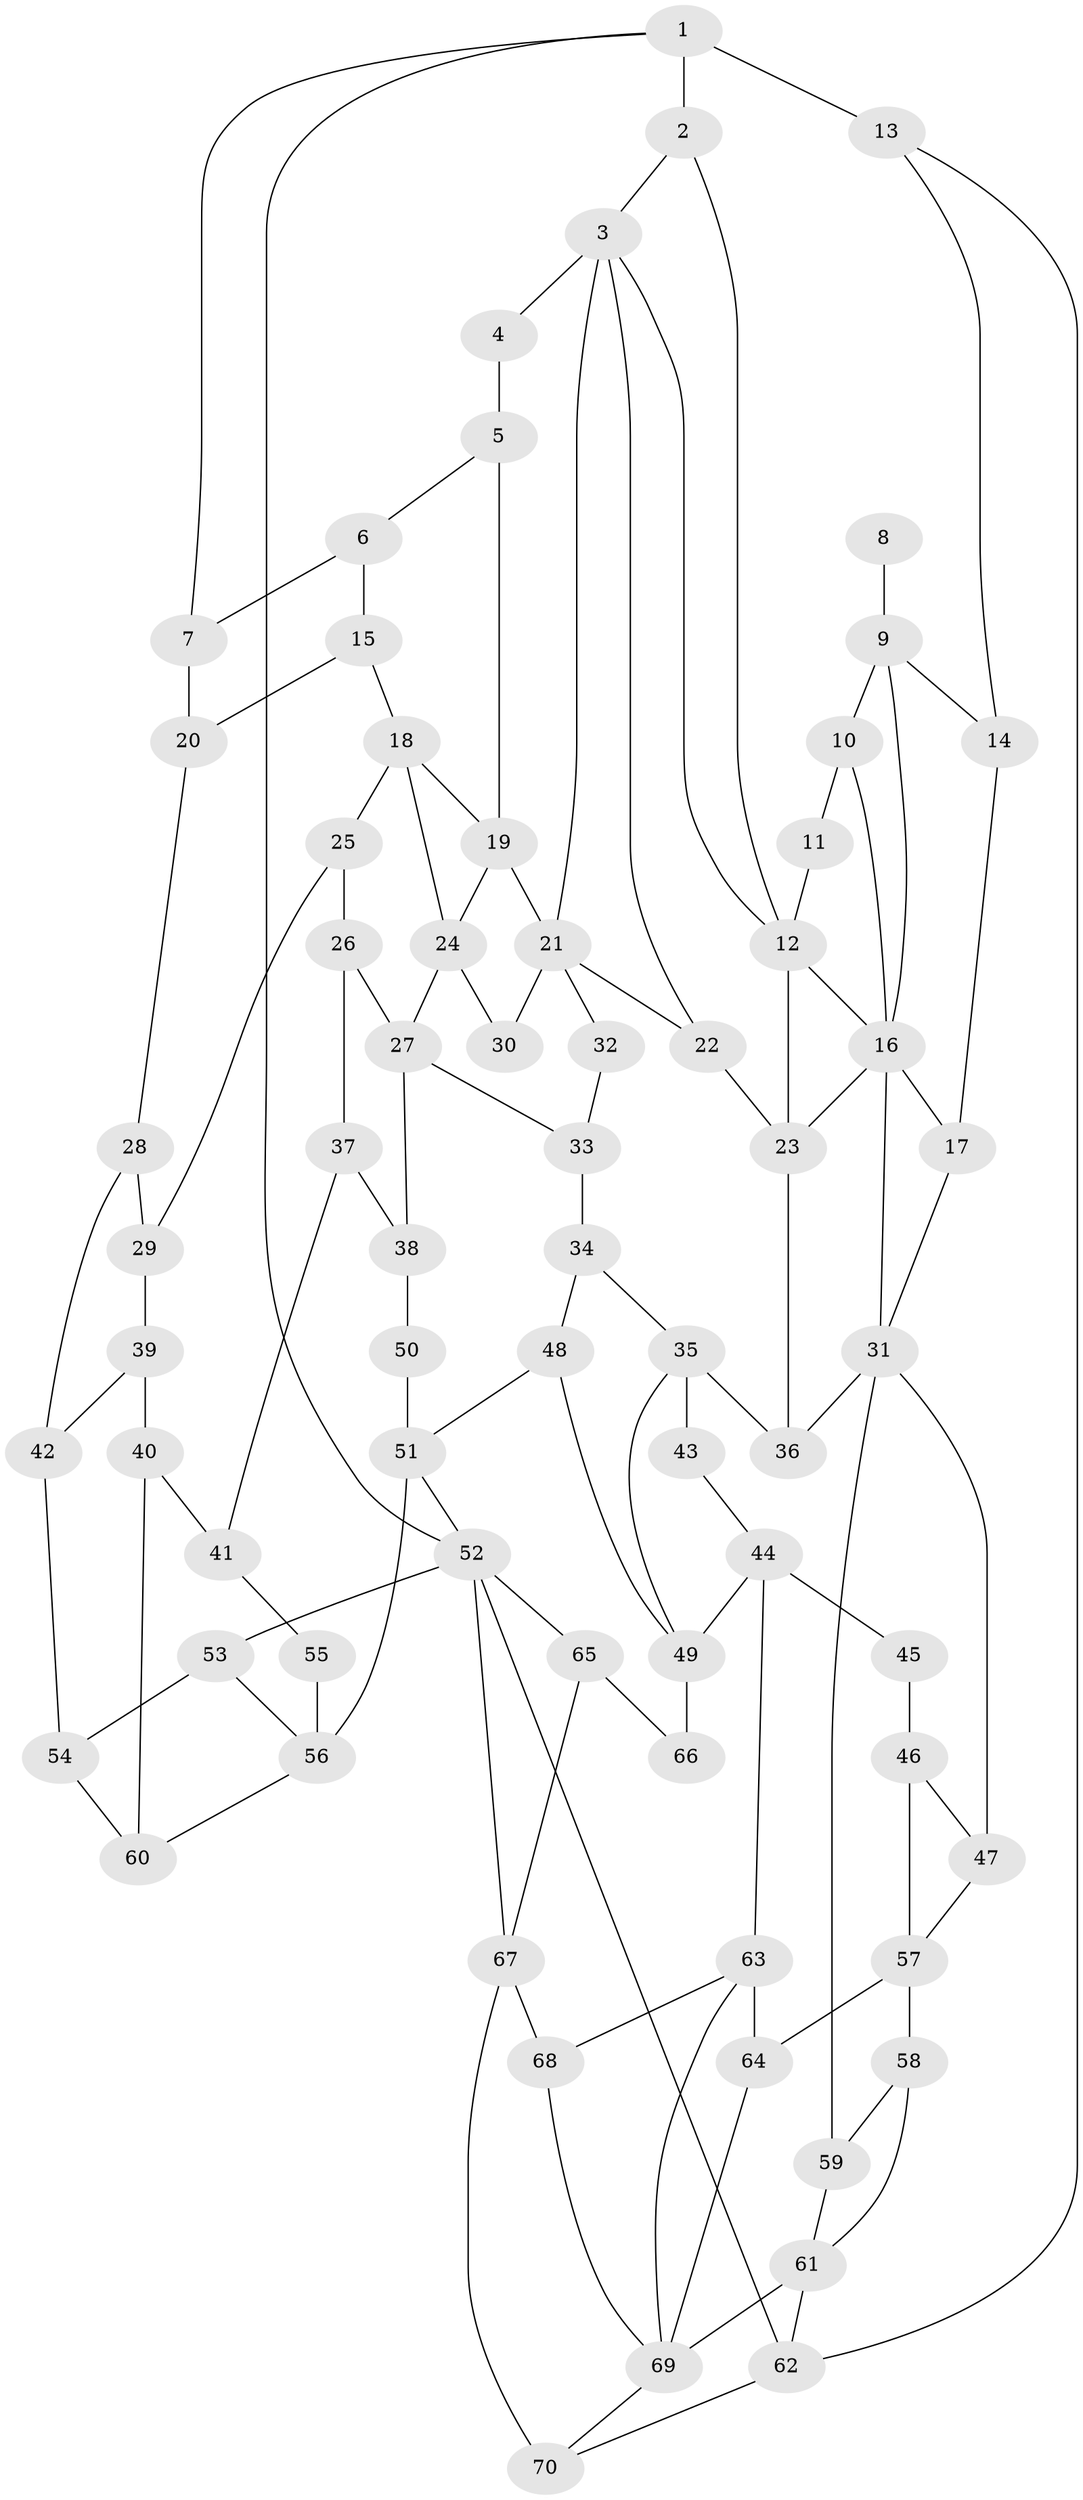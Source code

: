// original degree distribution, {4: 0.2, 5: 0.5785714285714286, 3: 0.02142857142857143, 6: 0.2}
// Generated by graph-tools (version 1.1) at 2025/38/03/09/25 02:38:27]
// undirected, 70 vertices, 116 edges
graph export_dot {
graph [start="1"]
  node [color=gray90,style=filled];
  1;
  2;
  3;
  4;
  5;
  6;
  7;
  8;
  9;
  10;
  11;
  12;
  13;
  14;
  15;
  16;
  17;
  18;
  19;
  20;
  21;
  22;
  23;
  24;
  25;
  26;
  27;
  28;
  29;
  30;
  31;
  32;
  33;
  34;
  35;
  36;
  37;
  38;
  39;
  40;
  41;
  42;
  43;
  44;
  45;
  46;
  47;
  48;
  49;
  50;
  51;
  52;
  53;
  54;
  55;
  56;
  57;
  58;
  59;
  60;
  61;
  62;
  63;
  64;
  65;
  66;
  67;
  68;
  69;
  70;
  1 -- 2 [weight=1.0];
  1 -- 7 [weight=1.0];
  1 -- 13 [weight=2.0];
  1 -- 52 [weight=1.0];
  2 -- 3 [weight=1.0];
  2 -- 12 [weight=1.0];
  3 -- 4 [weight=2.0];
  3 -- 12 [weight=1.0];
  3 -- 21 [weight=1.0];
  3 -- 22 [weight=1.0];
  4 -- 5 [weight=1.0];
  5 -- 6 [weight=1.0];
  5 -- 19 [weight=1.0];
  6 -- 7 [weight=1.0];
  6 -- 15 [weight=2.0];
  7 -- 20 [weight=1.0];
  8 -- 9 [weight=2.0];
  9 -- 10 [weight=2.0];
  9 -- 14 [weight=1.0];
  9 -- 16 [weight=1.0];
  10 -- 11 [weight=2.0];
  10 -- 16 [weight=1.0];
  11 -- 12 [weight=1.0];
  12 -- 16 [weight=1.0];
  12 -- 23 [weight=1.0];
  13 -- 14 [weight=1.0];
  13 -- 62 [weight=1.0];
  14 -- 17 [weight=1.0];
  15 -- 18 [weight=1.0];
  15 -- 20 [weight=1.0];
  16 -- 17 [weight=1.0];
  16 -- 23 [weight=1.0];
  16 -- 31 [weight=1.0];
  17 -- 31 [weight=1.0];
  18 -- 19 [weight=1.0];
  18 -- 24 [weight=1.0];
  18 -- 25 [weight=1.0];
  19 -- 21 [weight=1.0];
  19 -- 24 [weight=1.0];
  20 -- 28 [weight=1.0];
  21 -- 22 [weight=1.0];
  21 -- 30 [weight=1.0];
  21 -- 32 [weight=2.0];
  22 -- 23 [weight=1.0];
  23 -- 36 [weight=1.0];
  24 -- 27 [weight=2.0];
  24 -- 30 [weight=2.0];
  25 -- 26 [weight=1.0];
  25 -- 29 [weight=1.0];
  26 -- 27 [weight=1.0];
  26 -- 37 [weight=1.0];
  27 -- 33 [weight=1.0];
  27 -- 38 [weight=1.0];
  28 -- 29 [weight=1.0];
  28 -- 42 [weight=1.0];
  29 -- 39 [weight=1.0];
  31 -- 36 [weight=1.0];
  31 -- 47 [weight=1.0];
  31 -- 59 [weight=1.0];
  32 -- 33 [weight=1.0];
  33 -- 34 [weight=1.0];
  34 -- 35 [weight=1.0];
  34 -- 48 [weight=1.0];
  35 -- 36 [weight=2.0];
  35 -- 43 [weight=2.0];
  35 -- 49 [weight=1.0];
  37 -- 38 [weight=1.0];
  37 -- 41 [weight=1.0];
  38 -- 50 [weight=1.0];
  39 -- 40 [weight=4.0];
  39 -- 42 [weight=1.0];
  40 -- 41 [weight=1.0];
  40 -- 60 [weight=1.0];
  41 -- 55 [weight=1.0];
  42 -- 54 [weight=1.0];
  43 -- 44 [weight=1.0];
  44 -- 45 [weight=2.0];
  44 -- 49 [weight=1.0];
  44 -- 63 [weight=2.0];
  45 -- 46 [weight=1.0];
  46 -- 47 [weight=1.0];
  46 -- 57 [weight=1.0];
  47 -- 57 [weight=1.0];
  48 -- 49 [weight=1.0];
  48 -- 51 [weight=1.0];
  49 -- 66 [weight=2.0];
  50 -- 51 [weight=2.0];
  51 -- 52 [weight=1.0];
  51 -- 56 [weight=2.0];
  52 -- 53 [weight=1.0];
  52 -- 62 [weight=1.0];
  52 -- 65 [weight=1.0];
  52 -- 67 [weight=1.0];
  53 -- 54 [weight=1.0];
  53 -- 56 [weight=1.0];
  54 -- 60 [weight=1.0];
  55 -- 56 [weight=2.0];
  56 -- 60 [weight=1.0];
  57 -- 58 [weight=2.0];
  57 -- 64 [weight=1.0];
  58 -- 59 [weight=1.0];
  58 -- 61 [weight=1.0];
  59 -- 61 [weight=1.0];
  61 -- 62 [weight=1.0];
  61 -- 69 [weight=2.0];
  62 -- 70 [weight=1.0];
  63 -- 64 [weight=1.0];
  63 -- 68 [weight=1.0];
  63 -- 69 [weight=1.0];
  64 -- 69 [weight=1.0];
  65 -- 66 [weight=1.0];
  65 -- 67 [weight=1.0];
  67 -- 68 [weight=2.0];
  67 -- 70 [weight=2.0];
  68 -- 69 [weight=1.0];
  69 -- 70 [weight=1.0];
}
